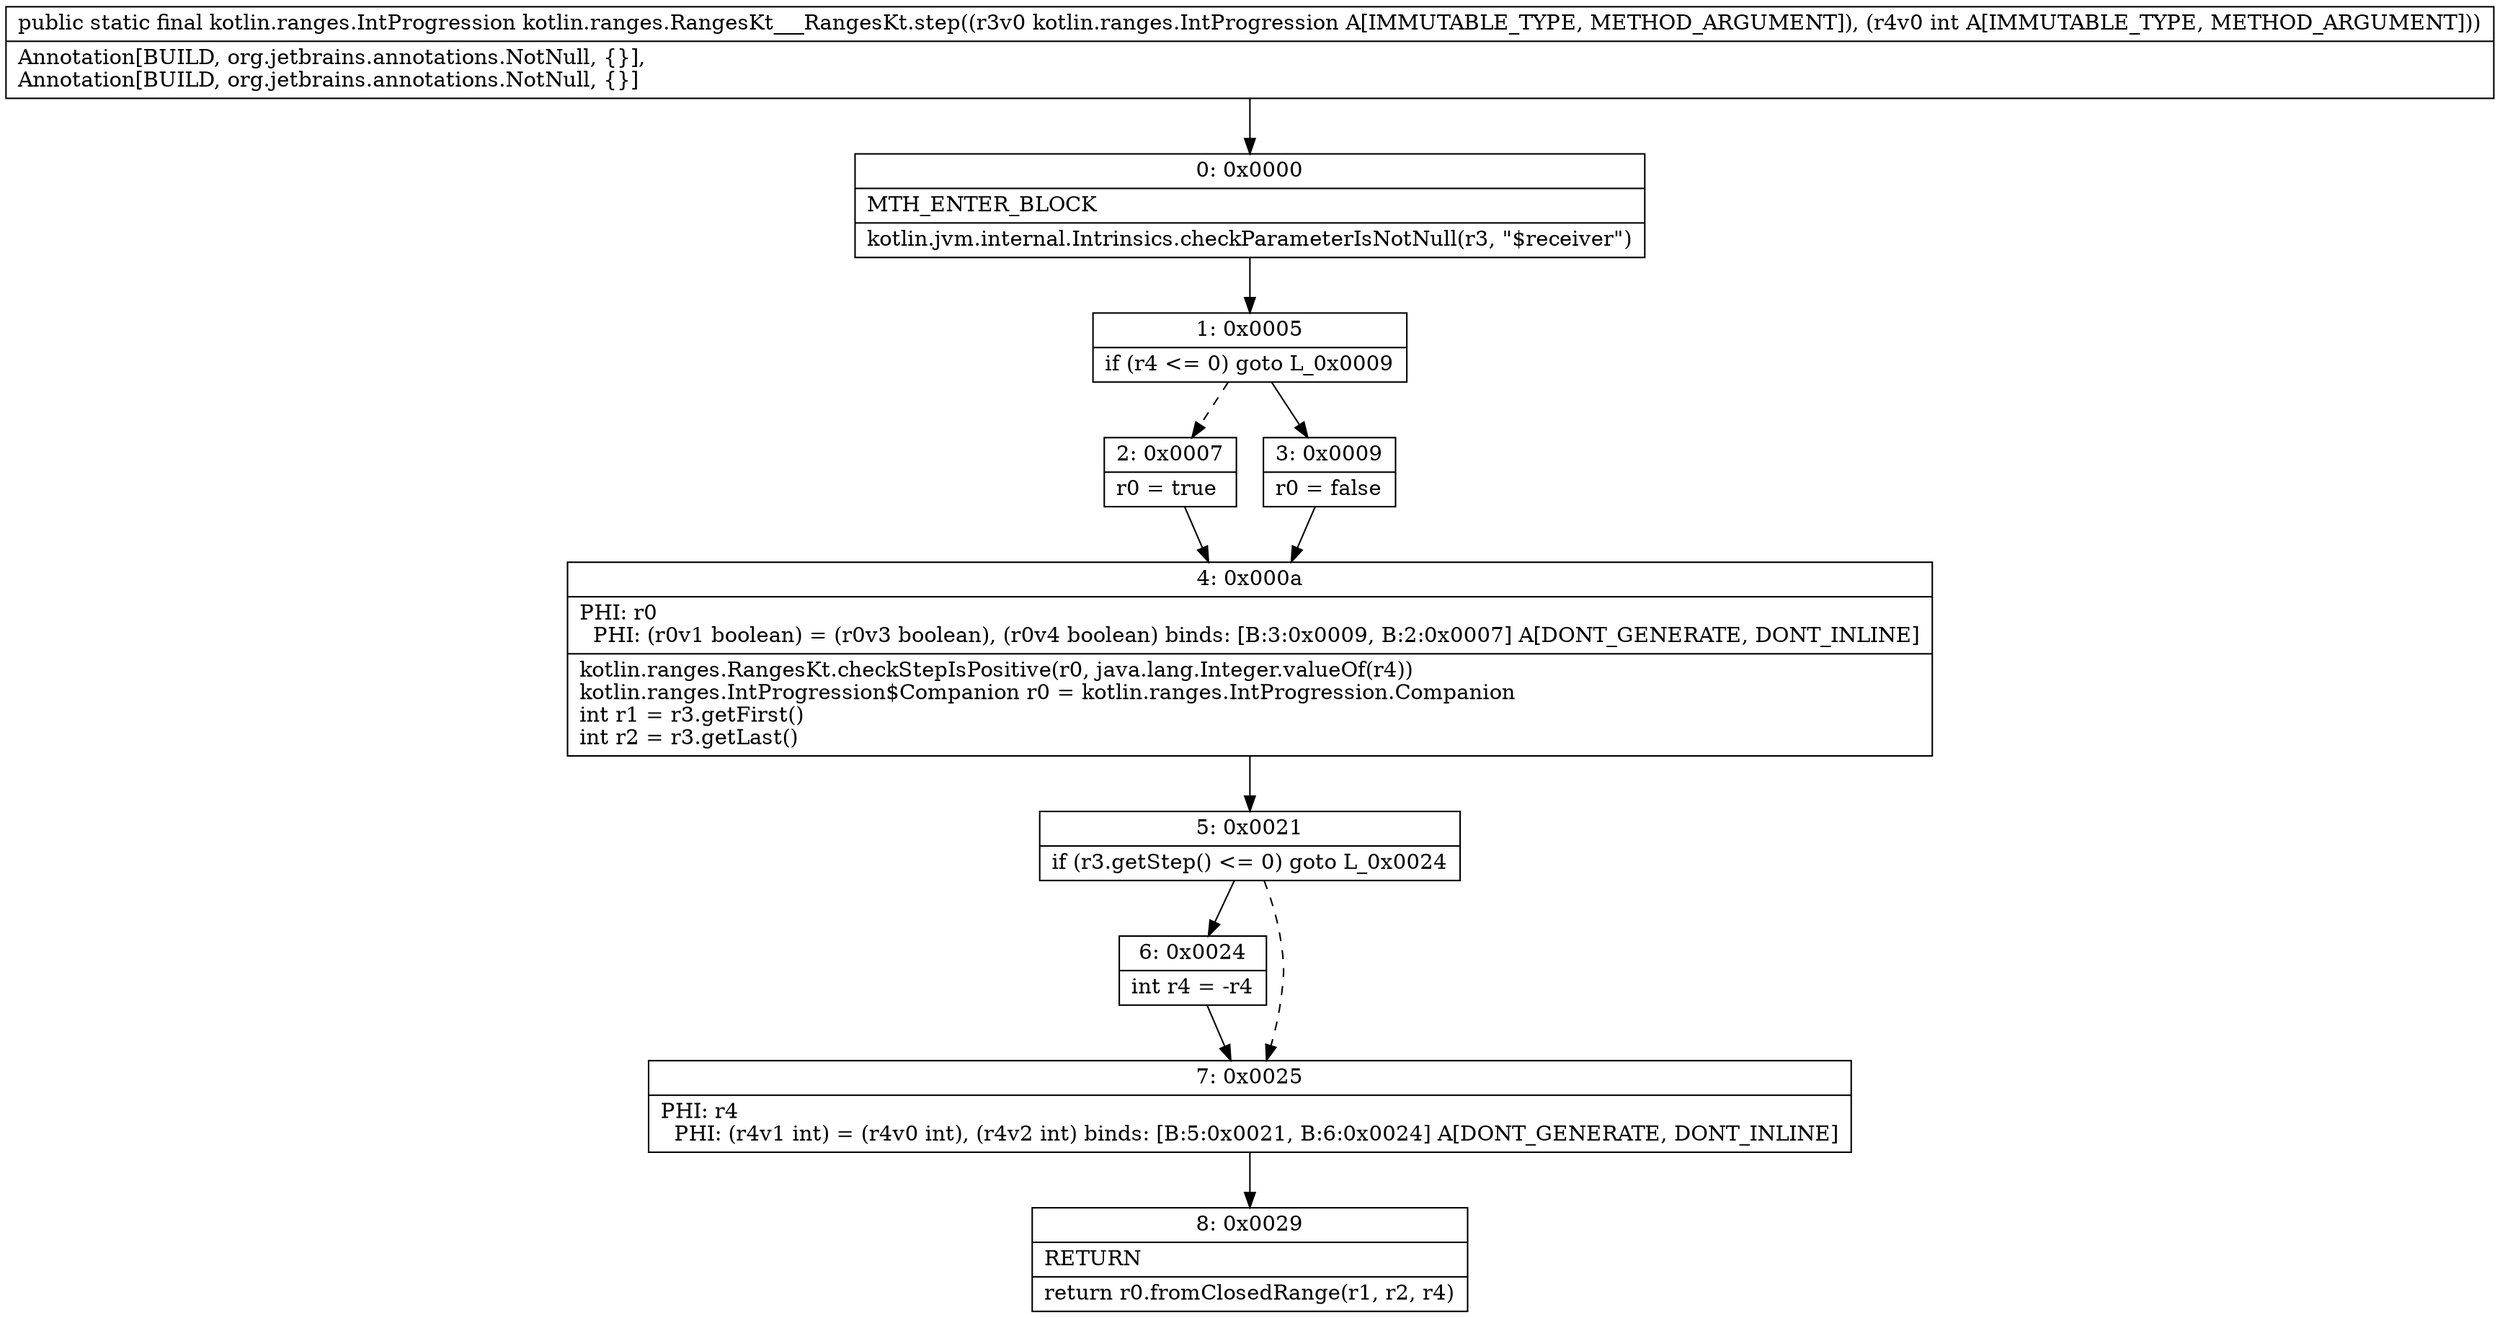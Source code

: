 digraph "CFG forkotlin.ranges.RangesKt___RangesKt.step(Lkotlin\/ranges\/IntProgression;I)Lkotlin\/ranges\/IntProgression;" {
Node_0 [shape=record,label="{0\:\ 0x0000|MTH_ENTER_BLOCK\l|kotlin.jvm.internal.Intrinsics.checkParameterIsNotNull(r3, \"$receiver\")\l}"];
Node_1 [shape=record,label="{1\:\ 0x0005|if (r4 \<= 0) goto L_0x0009\l}"];
Node_2 [shape=record,label="{2\:\ 0x0007|r0 = true\l}"];
Node_3 [shape=record,label="{3\:\ 0x0009|r0 = false\l}"];
Node_4 [shape=record,label="{4\:\ 0x000a|PHI: r0 \l  PHI: (r0v1 boolean) = (r0v3 boolean), (r0v4 boolean) binds: [B:3:0x0009, B:2:0x0007] A[DONT_GENERATE, DONT_INLINE]\l|kotlin.ranges.RangesKt.checkStepIsPositive(r0, java.lang.Integer.valueOf(r4))\lkotlin.ranges.IntProgression$Companion r0 = kotlin.ranges.IntProgression.Companion\lint r1 = r3.getFirst()\lint r2 = r3.getLast()\l}"];
Node_5 [shape=record,label="{5\:\ 0x0021|if (r3.getStep() \<= 0) goto L_0x0024\l}"];
Node_6 [shape=record,label="{6\:\ 0x0024|int r4 = \-r4\l}"];
Node_7 [shape=record,label="{7\:\ 0x0025|PHI: r4 \l  PHI: (r4v1 int) = (r4v0 int), (r4v2 int) binds: [B:5:0x0021, B:6:0x0024] A[DONT_GENERATE, DONT_INLINE]\l}"];
Node_8 [shape=record,label="{8\:\ 0x0029|RETURN\l|return r0.fromClosedRange(r1, r2, r4)\l}"];
MethodNode[shape=record,label="{public static final kotlin.ranges.IntProgression kotlin.ranges.RangesKt___RangesKt.step((r3v0 kotlin.ranges.IntProgression A[IMMUTABLE_TYPE, METHOD_ARGUMENT]), (r4v0 int A[IMMUTABLE_TYPE, METHOD_ARGUMENT]))  | Annotation[BUILD, org.jetbrains.annotations.NotNull, \{\}], \lAnnotation[BUILD, org.jetbrains.annotations.NotNull, \{\}]\l}"];
MethodNode -> Node_0;
Node_0 -> Node_1;
Node_1 -> Node_2[style=dashed];
Node_1 -> Node_3;
Node_2 -> Node_4;
Node_3 -> Node_4;
Node_4 -> Node_5;
Node_5 -> Node_6;
Node_5 -> Node_7[style=dashed];
Node_6 -> Node_7;
Node_7 -> Node_8;
}

